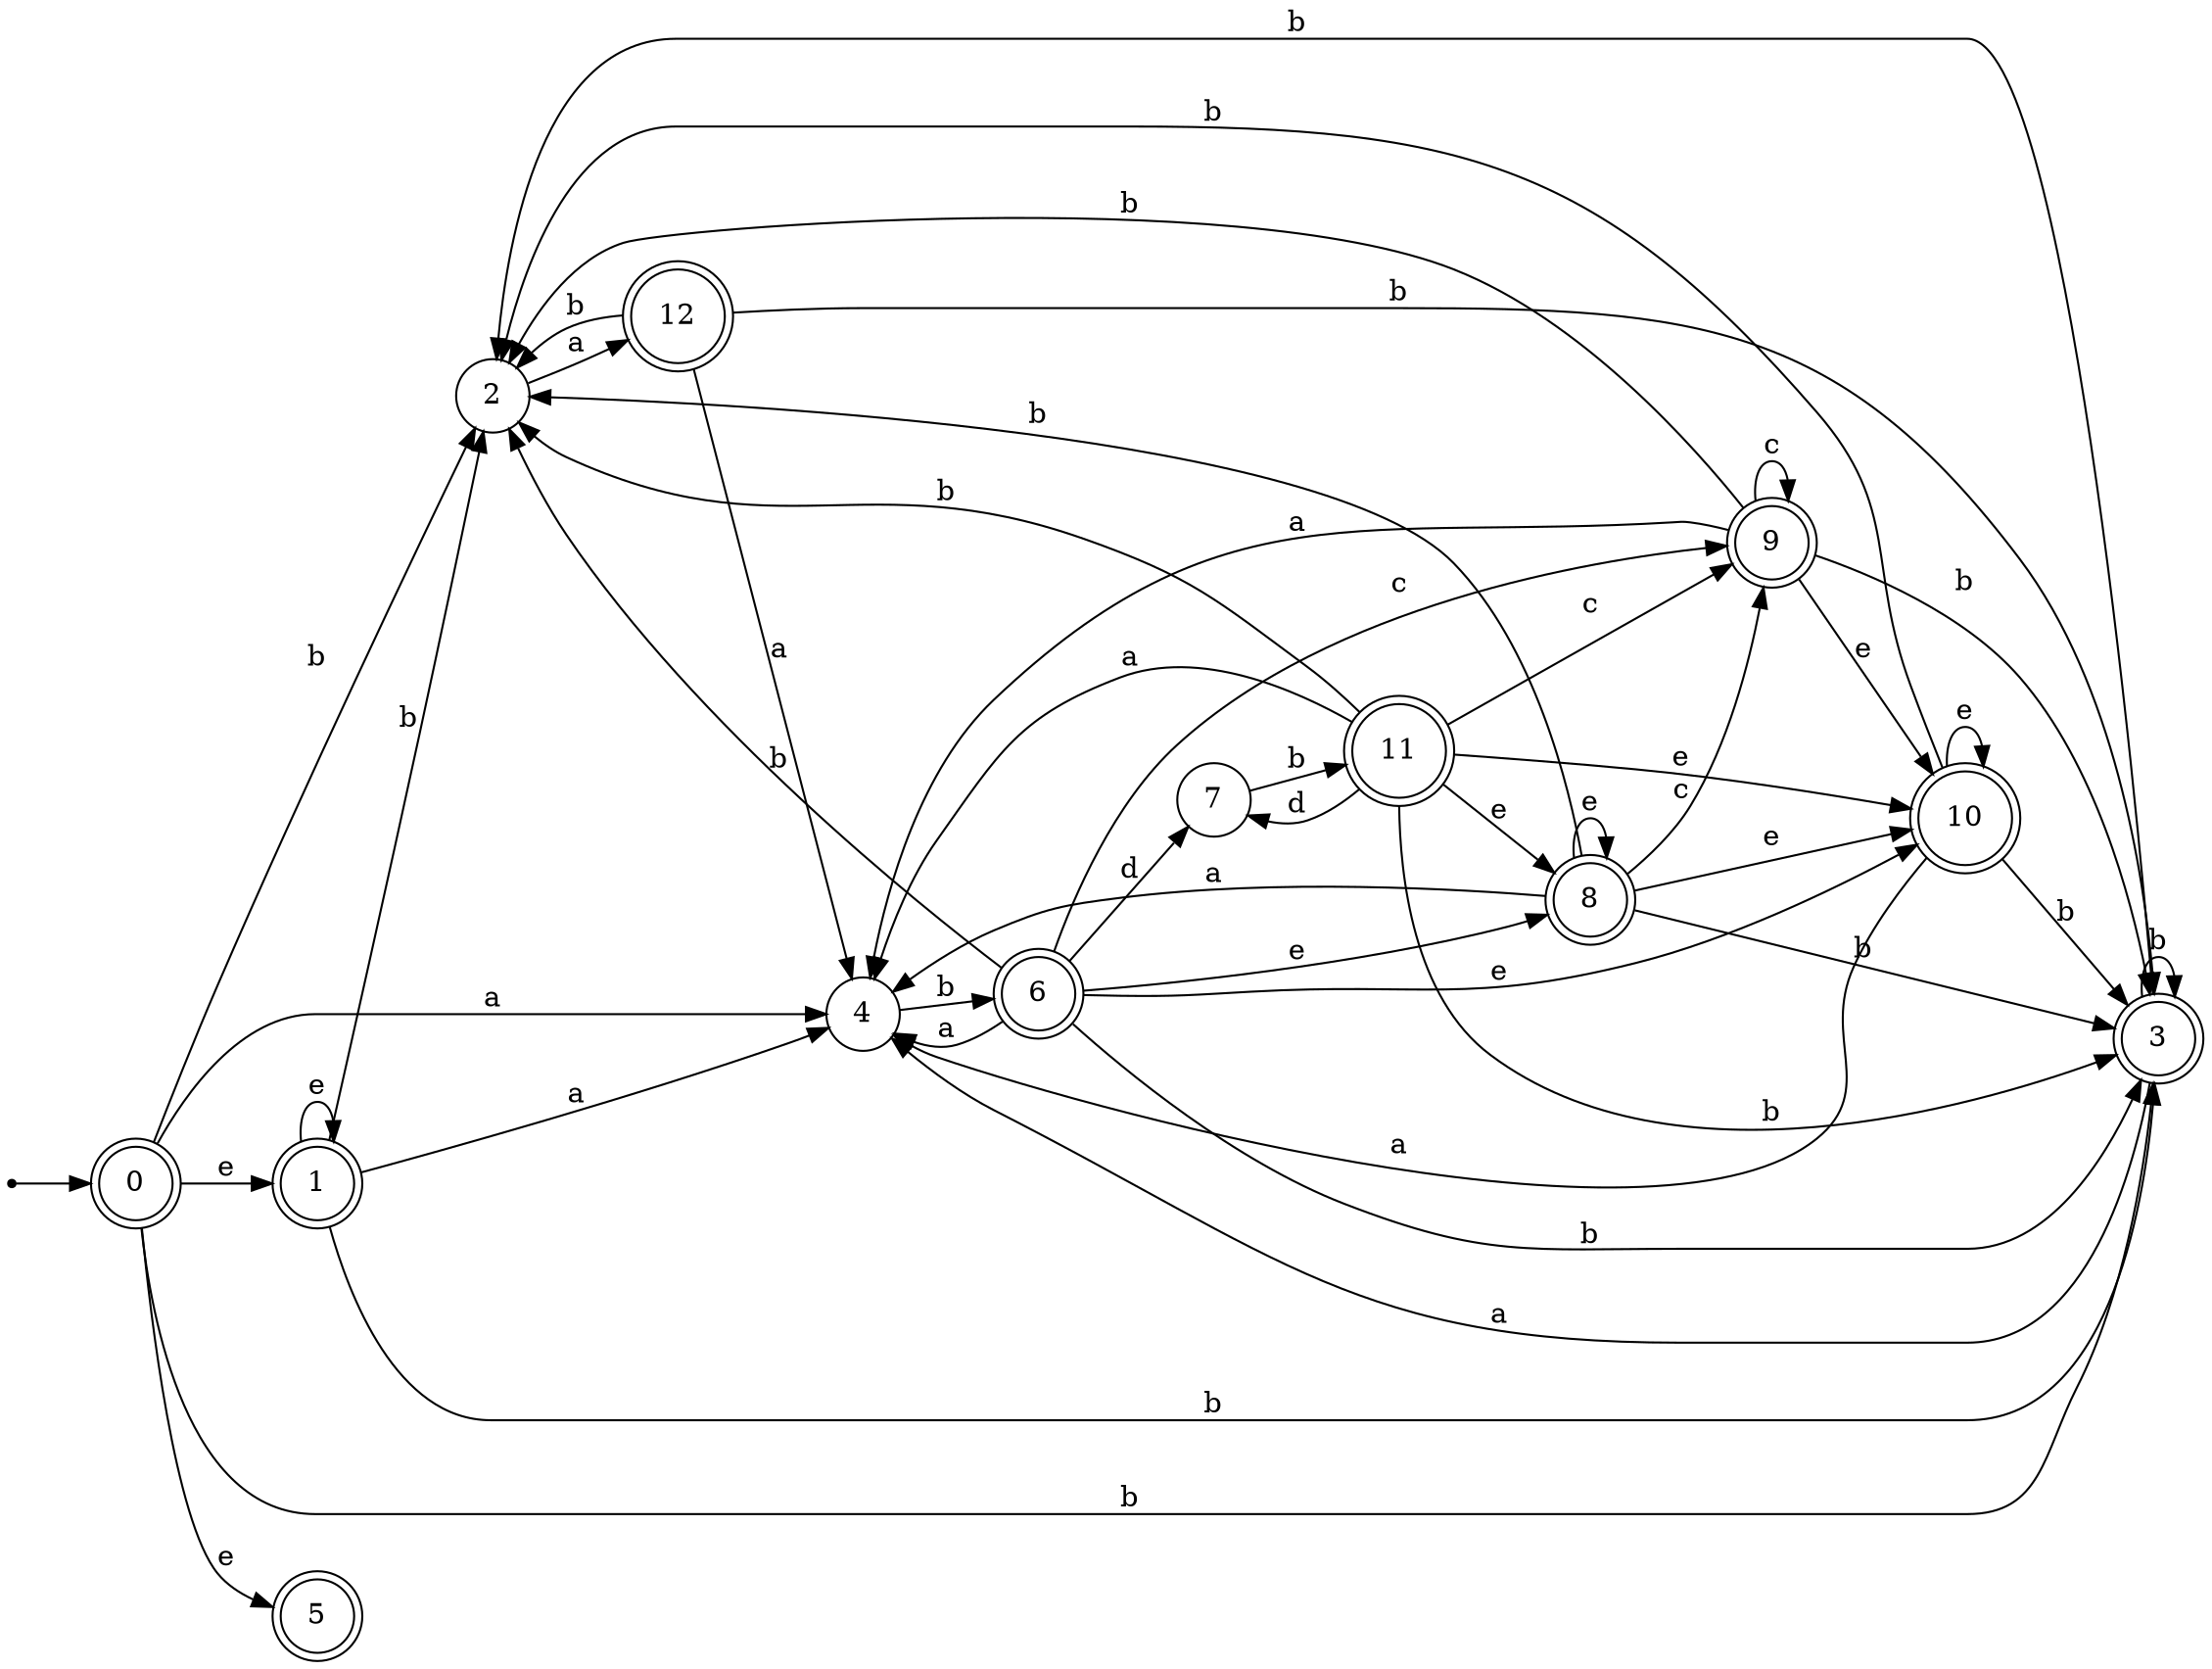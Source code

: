 digraph finite_state_machine {
rankdir=LR;
size="20,20";
node [shape = point]; "dummy0"
node [shape = doublecircle]; "0";"dummy0" -> "0";
node [shape = doublecircle]; "1";node [shape = circle]; "2";
node [shape = doublecircle]; "3";node [shape = circle]; "4";
node [shape = doublecircle]; "5";node [shape = doublecircle]; "6";node [shape = circle]; "7";
node [shape = doublecircle]; "8";node [shape = doublecircle]; "9";node [shape = doublecircle]; "10";node [shape = doublecircle]; "11";node [shape = doublecircle]; "12";"0" -> "1" [label = "e"];
 "0" -> "5" [label = "e"];
 "0" -> "2" [label = "b"];
 "0" -> "3" [label = "b"];
 "0" -> "4" [label = "a"];
 "4" -> "6" [label = "b"];
 "6" -> "4" [label = "a"];
 "6" -> "7" [label = "d"];
 "6" -> "8" [label = "e"];
 "6" -> "10" [label = "e"];
 "6" -> "9" [label = "c"];
 "6" -> "2" [label = "b"];
 "6" -> "3" [label = "b"];
 "10" -> "10" [label = "e"];
 "10" -> "4" [label = "a"];
 "10" -> "2" [label = "b"];
 "10" -> "3" [label = "b"];
 "9" -> "9" [label = "c"];
 "9" -> "4" [label = "a"];
 "9" -> "10" [label = "e"];
 "9" -> "2" [label = "b"];
 "9" -> "3" [label = "b"];
 "8" -> "8" [label = "e"];
 "8" -> "10" [label = "e"];
 "8" -> "4" [label = "a"];
 "8" -> "9" [label = "c"];
 "8" -> "2" [label = "b"];
 "8" -> "3" [label = "b"];
 "7" -> "11" [label = "b"];
 "11" -> "7" [label = "d"];
 "11" -> "4" [label = "a"];
 "11" -> "8" [label = "e"];
 "11" -> "10" [label = "e"];
 "11" -> "9" [label = "c"];
 "11" -> "2" [label = "b"];
 "11" -> "3" [label = "b"];
 "3" -> "2" [label = "b"];
 "3" -> "3" [label = "b"];
 "3" -> "4" [label = "a"];
 "2" -> "12" [label = "a"];
 "12" -> "2" [label = "b"];
 "12" -> "3" [label = "b"];
 "12" -> "4" [label = "a"];
 "1" -> "1" [label = "e"];
 "1" -> "2" [label = "b"];
 "1" -> "3" [label = "b"];
 "1" -> "4" [label = "a"];
 }
